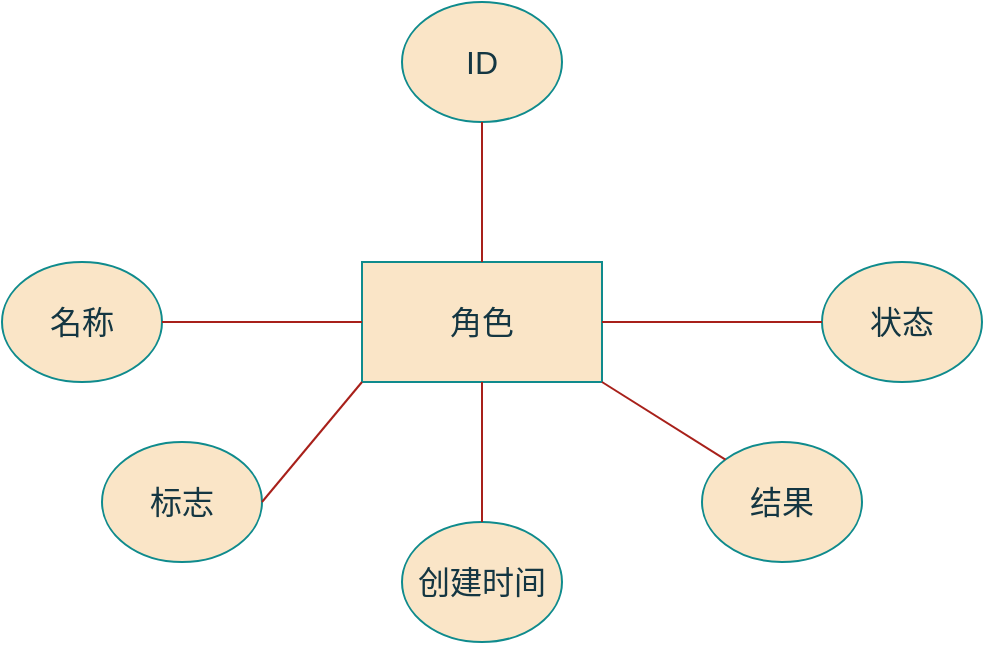 <mxfile version="21.2.1" type="device">
  <diagram name="第 1 页" id="FVCsGFzGgoVXtkz4YuUc">
    <mxGraphModel dx="1044" dy="359" grid="0" gridSize="10" guides="1" tooltips="1" connect="1" arrows="1" fold="1" page="0" pageScale="1" pageWidth="827" pageHeight="1169" math="0" shadow="0">
      <root>
        <mxCell id="0" />
        <mxCell id="1" parent="0" />
        <mxCell id="esQeFeYKRBchSjUG8Jbl-1" value="角色" style="rounded=0;whiteSpace=wrap;html=1;strokeColor=#0F8B8D;fontSize=16;fontColor=#143642;fillColor=#FAE5C7;labelBackgroundColor=none;" vertex="1" parent="1">
          <mxGeometry x="326" y="248" width="120" height="60" as="geometry" />
        </mxCell>
        <mxCell id="esQeFeYKRBchSjUG8Jbl-2" value="结果" style="ellipse;whiteSpace=wrap;html=1;strokeColor=#0F8B8D;fontSize=16;fontColor=#143642;fillColor=#FAE5C7;labelBackgroundColor=none;" vertex="1" parent="1">
          <mxGeometry x="496" y="338" width="80" height="60" as="geometry" />
        </mxCell>
        <mxCell id="esQeFeYKRBchSjUG8Jbl-3" value="状态" style="ellipse;whiteSpace=wrap;html=1;strokeColor=#0F8B8D;fontSize=16;fontColor=#143642;fillColor=#FAE5C7;labelBackgroundColor=none;" vertex="1" parent="1">
          <mxGeometry x="556" y="248" width="80" height="60" as="geometry" />
        </mxCell>
        <mxCell id="esQeFeYKRBchSjUG8Jbl-4" value="创建时间" style="ellipse;whiteSpace=wrap;html=1;strokeColor=#0F8B8D;fontSize=16;fontColor=#143642;fillColor=#FAE5C7;labelBackgroundColor=none;" vertex="1" parent="1">
          <mxGeometry x="346" y="378" width="80" height="60" as="geometry" />
        </mxCell>
        <mxCell id="esQeFeYKRBchSjUG8Jbl-5" value="标志" style="ellipse;whiteSpace=wrap;html=1;strokeColor=#0F8B8D;fontSize=16;fontColor=#143642;fillColor=#FAE5C7;labelBackgroundColor=none;" vertex="1" parent="1">
          <mxGeometry x="196" y="338" width="80" height="60" as="geometry" />
        </mxCell>
        <mxCell id="esQeFeYKRBchSjUG8Jbl-6" value="名称" style="ellipse;whiteSpace=wrap;html=1;strokeColor=#0F8B8D;fontSize=16;fontColor=#143642;fillColor=#FAE5C7;labelBackgroundColor=none;" vertex="1" parent="1">
          <mxGeometry x="146" y="248" width="80" height="60" as="geometry" />
        </mxCell>
        <mxCell id="esQeFeYKRBchSjUG8Jbl-8" value="ID" style="ellipse;whiteSpace=wrap;html=1;strokeColor=#0F8B8D;fontSize=16;fontColor=#143642;fillColor=#FAE5C7;labelBackgroundColor=none;" vertex="1" parent="1">
          <mxGeometry x="346" y="118" width="80" height="60" as="geometry" />
        </mxCell>
        <mxCell id="esQeFeYKRBchSjUG8Jbl-10" value="" style="endArrow=none;html=1;rounded=0;strokeColor=#A8201A;fontSize=12;fontColor=default;startSize=8;endSize=8;fillColor=#FAE5C7;curved=1;entryX=0.5;entryY=1;entryDx=0;entryDy=0;exitX=0.5;exitY=0;exitDx=0;exitDy=0;labelBackgroundColor=none;" edge="1" parent="1" source="esQeFeYKRBchSjUG8Jbl-1" target="esQeFeYKRBchSjUG8Jbl-8">
          <mxGeometry width="50" height="50" relative="1" as="geometry">
            <mxPoint x="256" y="328" as="sourcePoint" />
            <mxPoint x="306" y="278" as="targetPoint" />
          </mxGeometry>
        </mxCell>
        <mxCell id="esQeFeYKRBchSjUG8Jbl-13" value="" style="endArrow=none;html=1;rounded=0;strokeColor=#A8201A;fontSize=12;fontColor=default;startSize=8;endSize=8;fillColor=#FAE5C7;curved=1;entryX=0;entryY=0.5;entryDx=0;entryDy=0;exitX=1;exitY=0.5;exitDx=0;exitDy=0;labelBackgroundColor=none;" edge="1" parent="1" source="esQeFeYKRBchSjUG8Jbl-6" target="esQeFeYKRBchSjUG8Jbl-1">
          <mxGeometry width="50" height="50" relative="1" as="geometry">
            <mxPoint x="256" y="328" as="sourcePoint" />
            <mxPoint x="306" y="278" as="targetPoint" />
          </mxGeometry>
        </mxCell>
        <mxCell id="esQeFeYKRBchSjUG8Jbl-14" value="" style="endArrow=none;html=1;rounded=0;strokeColor=#A8201A;fontSize=12;fontColor=default;startSize=8;endSize=8;fillColor=#FAE5C7;curved=1;entryX=0;entryY=0.5;entryDx=0;entryDy=0;exitX=1;exitY=0.5;exitDx=0;exitDy=0;labelBackgroundColor=none;" edge="1" parent="1" source="esQeFeYKRBchSjUG8Jbl-1" target="esQeFeYKRBchSjUG8Jbl-3">
          <mxGeometry width="50" height="50" relative="1" as="geometry">
            <mxPoint x="256" y="328" as="sourcePoint" />
            <mxPoint x="306" y="278" as="targetPoint" />
          </mxGeometry>
        </mxCell>
        <mxCell id="esQeFeYKRBchSjUG8Jbl-15" value="" style="endArrow=none;html=1;rounded=0;strokeColor=#A8201A;fontSize=12;fontColor=default;startSize=8;endSize=8;fillColor=#FAE5C7;curved=1;entryX=0;entryY=1;entryDx=0;entryDy=0;exitX=1;exitY=0.5;exitDx=0;exitDy=0;labelBackgroundColor=none;" edge="1" parent="1" source="esQeFeYKRBchSjUG8Jbl-5" target="esQeFeYKRBchSjUG8Jbl-1">
          <mxGeometry width="50" height="50" relative="1" as="geometry">
            <mxPoint x="256" y="328" as="sourcePoint" />
            <mxPoint x="306" y="278" as="targetPoint" />
          </mxGeometry>
        </mxCell>
        <mxCell id="esQeFeYKRBchSjUG8Jbl-16" value="" style="endArrow=none;html=1;rounded=0;strokeColor=#A8201A;fontSize=12;fontColor=default;startSize=8;endSize=8;fillColor=#FAE5C7;curved=1;entryX=0.5;entryY=1;entryDx=0;entryDy=0;exitX=0.5;exitY=0;exitDx=0;exitDy=0;labelBackgroundColor=none;" edge="1" parent="1" source="esQeFeYKRBchSjUG8Jbl-4" target="esQeFeYKRBchSjUG8Jbl-1">
          <mxGeometry width="50" height="50" relative="1" as="geometry">
            <mxPoint x="256" y="328" as="sourcePoint" />
            <mxPoint x="306" y="278" as="targetPoint" />
          </mxGeometry>
        </mxCell>
        <mxCell id="esQeFeYKRBchSjUG8Jbl-17" value="" style="endArrow=none;html=1;rounded=0;strokeColor=#A8201A;fontSize=12;fontColor=default;startSize=8;endSize=8;fillColor=#FAE5C7;curved=1;entryX=1;entryY=1;entryDx=0;entryDy=0;exitX=0;exitY=0;exitDx=0;exitDy=0;labelBackgroundColor=none;" edge="1" parent="1" source="esQeFeYKRBchSjUG8Jbl-2" target="esQeFeYKRBchSjUG8Jbl-1">
          <mxGeometry width="50" height="50" relative="1" as="geometry">
            <mxPoint x="256" y="328" as="sourcePoint" />
            <mxPoint x="306" y="278" as="targetPoint" />
          </mxGeometry>
        </mxCell>
      </root>
    </mxGraphModel>
  </diagram>
</mxfile>
